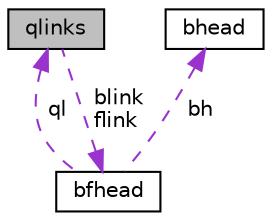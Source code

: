 digraph "qlinks"
{
 // LATEX_PDF_SIZE
  edge [fontname="Helvetica",fontsize="10",labelfontname="Helvetica",labelfontsize="10"];
  node [fontname="Helvetica",fontsize="10",shape=record];
  Node1 [label="qlinks",height=0.2,width=0.4,color="black", fillcolor="grey75", style="filled", fontcolor="black",tooltip=" "];
  Node2 -> Node1 [dir="back",color="darkorchid3",fontsize="10",style="dashed",label=" blink\nflink" ,fontname="Helvetica"];
  Node2 [label="bfhead",height=0.2,width=0.4,color="black", fillcolor="white", style="filled",URL="$structbfhead.html",tooltip=" "];
  Node1 -> Node2 [dir="back",color="darkorchid3",fontsize="10",style="dashed",label=" ql" ,fontname="Helvetica"];
  Node3 -> Node2 [dir="back",color="darkorchid3",fontsize="10",style="dashed",label=" bh" ,fontname="Helvetica"];
  Node3 [label="bhead",height=0.2,width=0.4,color="black", fillcolor="white", style="filled",URL="$structbhead.html",tooltip=" "];
}

